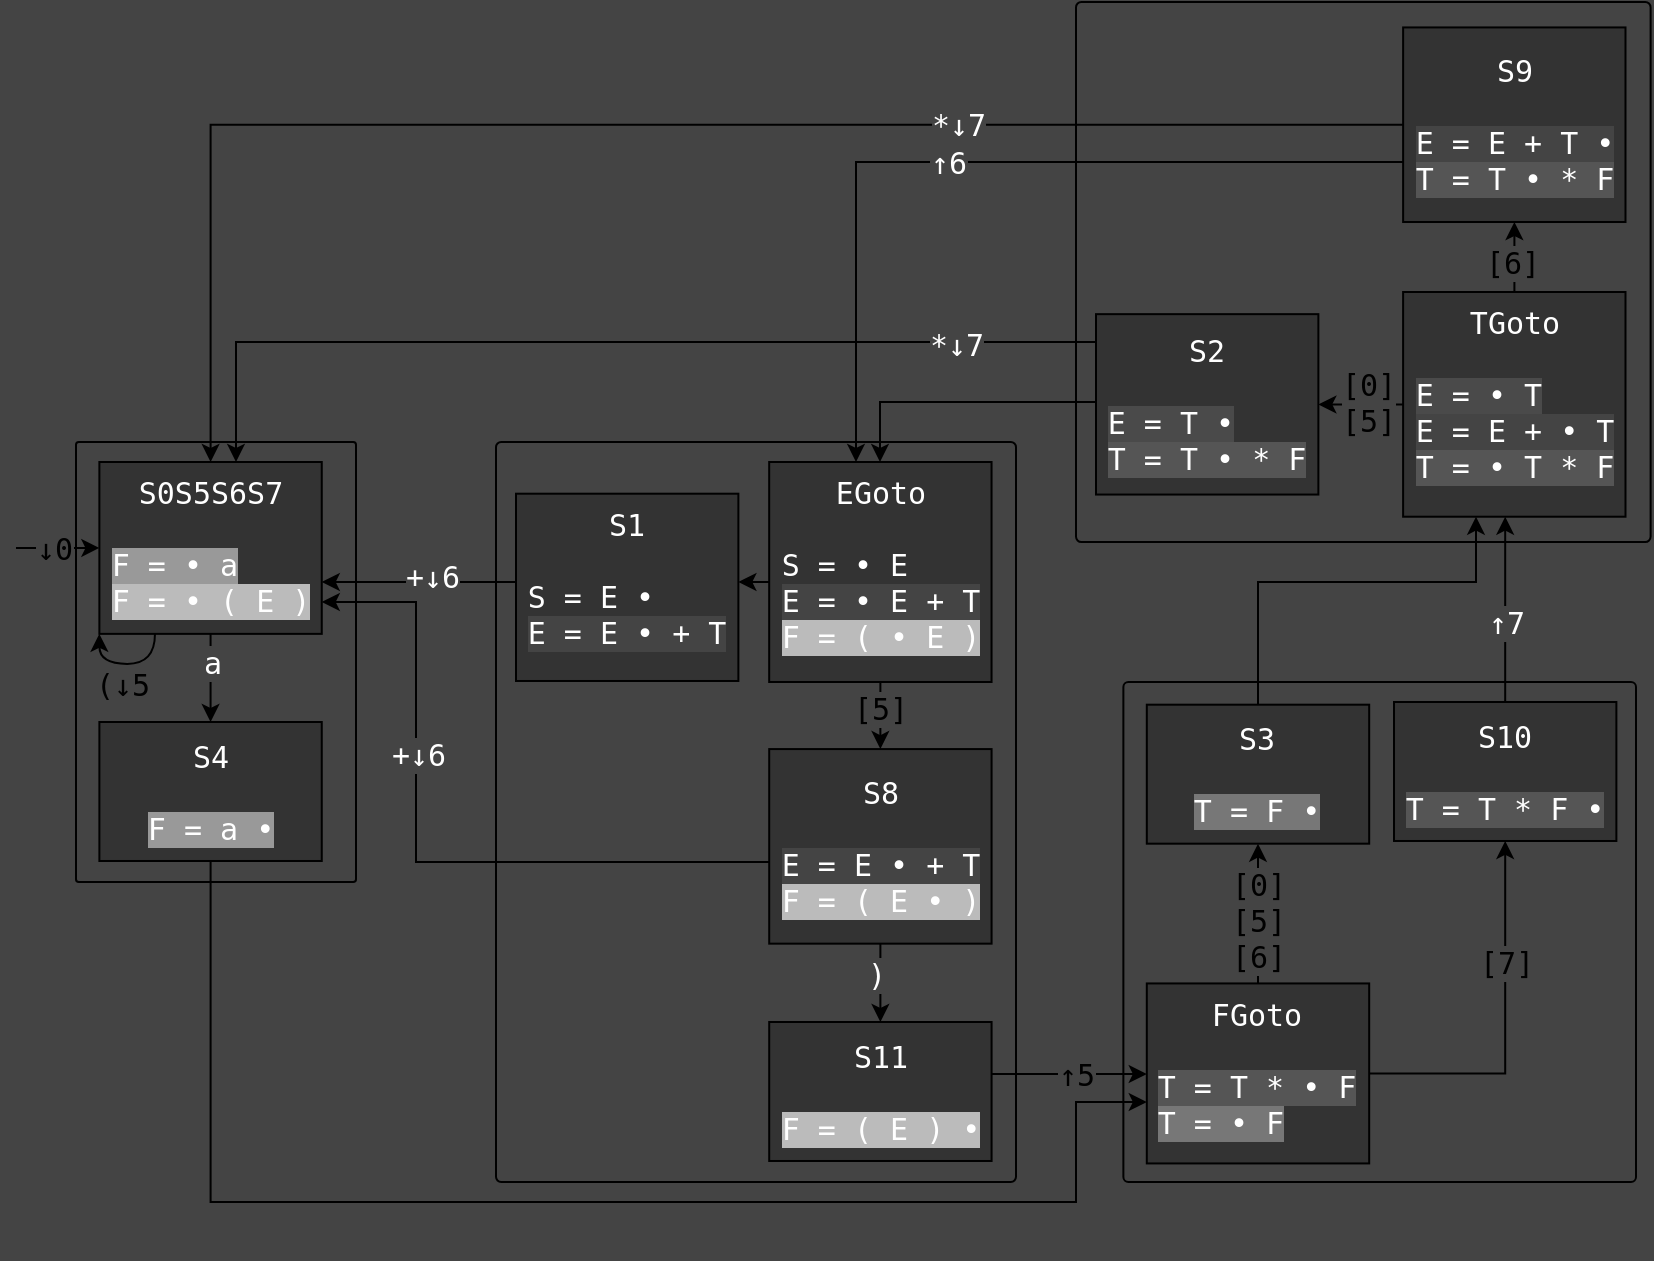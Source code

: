 <mxfile version="24.7.8">
  <diagram name="Page-1" id="OlGZkpxojUD_AP5KmQLQ">
    <mxGraphModel dx="841" dy="853" grid="1" gridSize="10" guides="1" tooltips="1" connect="1" arrows="1" fold="1" page="1" pageScale="1" pageWidth="827" pageHeight="1169" background="#444444" math="0" shadow="0">
      <root>
        <mxCell id="0" />
        <mxCell id="1" parent="0" />
        <mxCell id="a92jCE84k50_WJOV_8VX-12" value="&lt;div style=&quot;font-size: 15px;&quot;&gt;&lt;br&gt;&lt;/div&gt;" style="rounded=1;whiteSpace=wrap;html=1;fontFamily=monospace;spacingLeft=0;fontSize=15;fillColor=none;fontColor=#FFFFFF;arcSize=1;" vertex="1" parent="1">
          <mxGeometry x="40" y="220" width="140" height="220" as="geometry" />
        </mxCell>
        <mxCell id="a92jCE84k50_WJOV_8VX-13" value="&lt;div style=&quot;font-size: 15px;&quot;&gt;&lt;br&gt;&lt;/div&gt;" style="rounded=1;whiteSpace=wrap;html=1;fontFamily=monospace;spacingLeft=0;fontSize=15;fillColor=none;fontColor=#FFFFFF;arcSize=1;" vertex="1" parent="1">
          <mxGeometry x="540" width="287.31" height="270" as="geometry" />
        </mxCell>
        <mxCell id="a92jCE84k50_WJOV_8VX-6" value="&lt;div style=&quot;font-size: 15px;&quot;&gt;&lt;br&gt;&lt;/div&gt;" style="rounded=1;whiteSpace=wrap;html=1;fontFamily=monospace;spacingLeft=0;fontSize=15;fillColor=none;fontColor=#FFFFFF;arcSize=1;" vertex="1" parent="1">
          <mxGeometry x="250" y="220" width="260" height="370" as="geometry" />
        </mxCell>
        <mxCell id="a92jCE84k50_WJOV_8VX-5" value="&lt;div style=&quot;font-size: 15px;&quot;&gt;&lt;br&gt;&lt;/div&gt;" style="rounded=1;whiteSpace=wrap;html=1;fontFamily=monospace;spacingLeft=0;fontSize=15;fillColor=none;fontColor=#FFFFFF;arcSize=1;" vertex="1" parent="1">
          <mxGeometry x="563.69" y="340.0" width="256.31" height="250" as="geometry" />
        </mxCell>
        <mxCell id="v0S2vT5wZ2QxvqDgRi7f-26" style="rounded=0;orthogonalLoop=1;jettySize=auto;html=1;fontFamily=monospace;spacingLeft=0;fontSize=15;fontColor=#FFFFFF;edgeStyle=orthogonalEdgeStyle;" parent="1" target="v0S2vT5wZ2QxvqDgRi7f-2" edge="1" source="v0S2vT5wZ2QxvqDgRi7f-25">
          <mxGeometry relative="1" as="geometry">
            <mxPoint x="162.88" y="284.449" as="targetPoint" />
            <mxPoint x="411.194" y="415.191" as="sourcePoint" />
            <Array as="points">
              <mxPoint x="210" y="430" />
              <mxPoint x="210" y="300" />
            </Array>
          </mxGeometry>
        </mxCell>
        <mxCell id="v0S2vT5wZ2QxvqDgRi7f-31" style="rounded=0;orthogonalLoop=1;jettySize=auto;html=1;exitX=0;exitY=0.5;exitDx=0;exitDy=0;startArrow=classic;startFill=1;endArrow=none;endFill=0;fontFamily=monospace;spacingLeft=0;fontSize=15;fontColor=#FFFFFF;" parent="1" source="v0S2vT5wZ2QxvqDgRi7f-2" edge="1">
          <mxGeometry relative="1" as="geometry">
            <mxPoint x="10" y="273" as="targetPoint" />
          </mxGeometry>
        </mxCell>
        <mxCell id="D5YhWFPBoUQfz6WdXch9-5" value="↓0" style="edgeLabel;html=1;align=center;verticalAlign=middle;resizable=0;points=[];fontFamily=monospace;fontSize=15;fontColor=default;labelBackgroundColor=#444444;fillColor=none;gradientColor=none;" parent="v0S2vT5wZ2QxvqDgRi7f-31" vertex="1" connectable="0">
          <mxGeometry x="0.093" y="1" relative="1" as="geometry">
            <mxPoint y="-1" as="offset" />
          </mxGeometry>
        </mxCell>
        <mxCell id="v0S2vT5wZ2QxvqDgRi7f-12" style="rounded=0;orthogonalLoop=1;jettySize=auto;html=1;fontFamily=monospace;spacingLeft=0;fontSize=15;fontColor=#FFFFFF;edgeStyle=orthogonalEdgeStyle;" parent="1" source="v0S2vT5wZ2QxvqDgRi7f-2" target="v0S2vT5wZ2QxvqDgRi7f-10" edge="1">
          <mxGeometry relative="1" as="geometry">
            <Array as="points">
              <mxPoint x="107" y="380" />
              <mxPoint x="107" y="380" />
            </Array>
          </mxGeometry>
        </mxCell>
        <mxCell id="a92jCE84k50_WJOV_8VX-3" value="a" style="edgeLabel;html=1;align=center;verticalAlign=middle;resizable=0;points=[];rounded=0;spacingLeft=0;fontFamily=monospace;fontSize=15;fontColor=#FFFFFF;labelBackgroundColor=#444444;fillColor=none;gradientColor=none;" vertex="1" connectable="0" parent="v0S2vT5wZ2QxvqDgRi7f-12">
          <mxGeometry x="0.423" y="-1" relative="1" as="geometry">
            <mxPoint x="1" y="-18" as="offset" />
          </mxGeometry>
        </mxCell>
        <mxCell id="v0S2vT5wZ2QxvqDgRi7f-2" value="&lt;div style=&quot;font-size: 15px;&quot;&gt;&lt;div&gt;S0S5S6S7&lt;/div&gt;&lt;div align=&quot;left&quot;&gt;&lt;br&gt;&lt;/div&gt;&lt;div align=&quot;justify&quot;&gt;&lt;span style=&quot;background-color: rgb(153, 153, 153); text-align: center;&quot;&gt;F = • a&lt;/span&gt;&lt;br&gt;&lt;/div&gt;&lt;div align=&quot;justify&quot;&gt;&lt;span style=&quot;background-color: rgb(187, 187, 187); text-align: center;&quot;&gt;F =&amp;nbsp;&lt;/span&gt;&lt;span style=&quot;background-color: rgb(187, 187, 187); text-align: center;&quot;&gt;•&lt;/span&gt;&lt;span style=&quot;background-color: rgb(187, 187, 187); text-align: center;&quot;&gt;&amp;nbsp;&lt;/span&gt;&lt;span style=&quot;background-color: rgb(187, 187, 187); text-align: center;&quot;&gt;( E )&lt;/span&gt;&lt;/div&gt;&lt;/div&gt;" style="rounded=0;whiteSpace=wrap;html=1;fontFamily=monospace;spacingLeft=0;fontSize=15;fillColor=#333333;fontColor=#FFFFFF;verticalAlign=top;" parent="1" vertex="1">
          <mxGeometry x="51.69" y="230" width="111.19" height="85.93" as="geometry" />
        </mxCell>
        <mxCell id="v0S2vT5wZ2QxvqDgRi7f-15" style="rounded=0;orthogonalLoop=1;jettySize=auto;html=1;fontFamily=monospace;spacingLeft=0;fontSize=15;fontColor=#FFFFFF;edgeStyle=orthogonalEdgeStyle;" parent="1" source="v0S2vT5wZ2QxvqDgRi7f-4" target="v0S2vT5wZ2QxvqDgRi7f-2" edge="1">
          <mxGeometry relative="1" as="geometry">
            <mxPoint x="329.661" y="142.933" as="sourcePoint" />
            <mxPoint x="107.286" y="445.43" as="targetPoint" />
            <Array as="points">
              <mxPoint x="250" y="290" />
              <mxPoint x="250" y="290" />
            </Array>
          </mxGeometry>
        </mxCell>
        <mxCell id="v0S2vT5wZ2QxvqDgRi7f-57" value="+↓6" style="edgeLabel;html=1;align=center;verticalAlign=middle;resizable=0;points=[];rotation=0;rounded=0;fontFamily=monospace;spacingLeft=0;fontSize=15;labelBackgroundColor=#444444;fontColor=#FFFFFF;" parent="v0S2vT5wZ2QxvqDgRi7f-15" vertex="1" connectable="0">
          <mxGeometry x="-0.084" relative="1" as="geometry">
            <mxPoint x="2" y="-3" as="offset" />
          </mxGeometry>
        </mxCell>
        <mxCell id="v0S2vT5wZ2QxvqDgRi7f-4" value="&lt;div style=&quot;font-size: 15px;&quot;&gt;S1&lt;/div&gt;&lt;div align=&quot;left&quot; style=&quot;font-size: 15px;&quot;&gt;&lt;br style=&quot;font-size: 15px;&quot;&gt;&lt;/div&gt;&lt;div align=&quot;left&quot; style=&quot;font-size: 15px;&quot;&gt;S = E •&lt;/div&gt;&lt;div align=&quot;left&quot; style=&quot;font-size: 15px;&quot;&gt;&lt;span style=&quot;font-size: 15px; background-color: rgb(68, 68, 68);&quot;&gt;E = E&amp;nbsp;• + T&lt;/span&gt;&lt;/div&gt;" style="rounded=0;whiteSpace=wrap;html=1;fontFamily=monospace;spacingLeft=0;fontSize=15;fillColor=#333333;fontColor=#FFFFFF;verticalAlign=top;" parent="1" vertex="1">
          <mxGeometry x="260" y="245.85" width="111.19" height="93.64" as="geometry" />
        </mxCell>
        <mxCell id="vrU-Wr25Jtnr5T8jxTo--11" style="rounded=0;orthogonalLoop=1;jettySize=auto;html=1;fontFamily=monospace;fontSize=15;fontColor=default;labelBackgroundColor=#444444;resizable=0;edgeStyle=orthogonalEdgeStyle;" parent="1" source="v0S2vT5wZ2QxvqDgRi7f-6" target="vrU-Wr25Jtnr5T8jxTo--9" edge="1">
          <mxGeometry relative="1" as="geometry">
            <Array as="points">
              <mxPoint x="631" y="290" />
              <mxPoint x="740" y="290" />
            </Array>
          </mxGeometry>
        </mxCell>
        <mxCell id="v0S2vT5wZ2QxvqDgRi7f-6" value="&lt;div style=&quot;font-size: 15px;&quot;&gt;S3&lt;/div&gt;&lt;div align=&quot;left&quot; style=&quot;font-size: 15px;&quot;&gt;&lt;br style=&quot;font-size: 15px;&quot;&gt;&lt;/div&gt;&lt;div align=&quot;left&quot; style=&quot;font-size: 15px;&quot;&gt;&lt;span style=&quot;background-color: rgb(119, 119, 119); font-size: 15px;&quot;&gt;T = F •&lt;/span&gt;&lt;/div&gt;" style="rounded=0;whiteSpace=wrap;html=1;fontFamily=monospace;spacingLeft=0;fontSize=15;fillColor=#333333;fontColor=#FFFFFF;" parent="1" vertex="1">
          <mxGeometry x="575.404" y="351.347" width="111.186" height="69.493" as="geometry" />
        </mxCell>
        <mxCell id="v0S2vT5wZ2QxvqDgRi7f-22" style="rounded=0;orthogonalLoop=1;jettySize=auto;html=1;fontFamily=monospace;spacingLeft=0;fontSize=15;fontColor=#FFFFFF;edgeStyle=orthogonalEdgeStyle;" parent="1" source="v0S2vT5wZ2QxvqDgRi7f-8" target="v0S2vT5wZ2QxvqDgRi7f-2" edge="1">
          <mxGeometry relative="1" as="geometry">
            <mxPoint x="311.19" y="182.967" as="targetPoint" />
            <Array as="points">
              <mxPoint x="120" y="170" />
            </Array>
          </mxGeometry>
        </mxCell>
        <mxCell id="vrU-Wr25Jtnr5T8jxTo--18" style="edgeStyle=orthogonalEdgeStyle;shape=connector;rounded=0;orthogonalLoop=1;jettySize=auto;html=1;strokeColor=default;align=center;verticalAlign=middle;fontFamily=monospace;fontSize=15;fontColor=default;labelBackgroundColor=#444444;resizable=0;endArrow=classic;" parent="1" source="v0S2vT5wZ2QxvqDgRi7f-10" target="vrU-Wr25Jtnr5T8jxTo--10" edge="1">
          <mxGeometry relative="1" as="geometry">
            <Array as="points">
              <mxPoint x="107" y="600" />
              <mxPoint x="540" y="600" />
              <mxPoint x="540" y="550" />
            </Array>
          </mxGeometry>
        </mxCell>
        <mxCell id="v0S2vT5wZ2QxvqDgRi7f-10" value="&lt;div style=&quot;font-size: 15px;&quot;&gt;S4&lt;br style=&quot;font-size: 15px;&quot;&gt;&lt;/div&gt;&lt;div align=&quot;left&quot; style=&quot;font-size: 15px;&quot;&gt;&lt;br style=&quot;font-size: 15px;&quot;&gt;&lt;/div&gt;&lt;div align=&quot;left&quot; style=&quot;font-size: 15px;&quot;&gt;&lt;span style=&quot;background-color: rgb(153, 153, 153); font-size: 15px;&quot;&gt;F = a •&lt;/span&gt;&lt;/div&gt;" style="rounded=0;whiteSpace=wrap;html=1;fontFamily=monospace;spacingLeft=0;fontSize=15;fillColor=#333333;fontColor=#FFFFFF;" parent="1" vertex="1">
          <mxGeometry x="51.695" y="359.999" width="111.186" height="69.493" as="geometry" />
        </mxCell>
        <mxCell id="v0S2vT5wZ2QxvqDgRi7f-21" style="rounded=0;orthogonalLoop=1;jettySize=auto;html=1;fontFamily=monospace;spacingLeft=0;fontSize=15;fontColor=#FFFFFF;edgeStyle=orthogonalEdgeStyle;" parent="1" source="v0S2vT5wZ2QxvqDgRi7f-18" target="v0S2vT5wZ2QxvqDgRi7f-2" edge="1">
          <mxGeometry relative="1" as="geometry">
            <mxPoint x="255.595" y="178.83" as="targetPoint" />
          </mxGeometry>
        </mxCell>
        <mxCell id="v0S2vT5wZ2QxvqDgRi7f-50" value="*↓7" style="edgeLabel;html=1;align=center;verticalAlign=middle;resizable=0;points=[];rounded=0;fontFamily=monospace;spacingLeft=0;fontSize=15;fontColor=#FFFFFF;labelBackgroundColor=#444444;" parent="v0S2vT5wZ2QxvqDgRi7f-21" vertex="1" connectable="0">
          <mxGeometry x="-0.655" relative="1" as="geometry">
            <mxPoint x="-92" y="109" as="offset" />
          </mxGeometry>
        </mxCell>
        <mxCell id="a92jCE84k50_WJOV_8VX-2" value="*↓7" style="edgeLabel;html=1;align=center;verticalAlign=middle;resizable=0;points=[];rounded=0;spacingLeft=0;fontFamily=monospace;fontSize=15;fontColor=#FFFFFF;labelBackgroundColor=#444444;fillColor=none;gradientColor=none;" vertex="1" connectable="0" parent="v0S2vT5wZ2QxvqDgRi7f-21">
          <mxGeometry x="0.148" y="2" relative="1" as="geometry">
            <mxPoint x="216" y="-3" as="offset" />
          </mxGeometry>
        </mxCell>
        <mxCell id="vrU-Wr25Jtnr5T8jxTo--26" style="shape=connector;rounded=0;orthogonalLoop=1;jettySize=auto;html=1;strokeColor=default;align=center;verticalAlign=middle;fontFamily=monospace;fontSize=15;fontColor=default;labelBackgroundColor=#444444;resizable=0;endArrow=classic;edgeStyle=orthogonalEdgeStyle;" parent="1" source="v0S2vT5wZ2QxvqDgRi7f-18" target="vrU-Wr25Jtnr5T8jxTo--8" edge="1">
          <mxGeometry relative="1" as="geometry">
            <Array as="points">
              <mxPoint x="430" y="80" />
            </Array>
          </mxGeometry>
        </mxCell>
        <mxCell id="vrU-Wr25Jtnr5T8jxTo--31" value="&lt;span style=&quot;color: rgb(255, 255, 255);&quot;&gt;↑6&lt;/span&gt;" style="edgeLabel;html=1;align=center;verticalAlign=middle;resizable=0;points=[];fontFamily=monospace;fontSize=15;fontColor=default;labelBackgroundColor=#444444;fillColor=none;gradientColor=none;" parent="vrU-Wr25Jtnr5T8jxTo--26" vertex="1" connectable="0">
          <mxGeometry x="-0.265" y="3" relative="1" as="geometry">
            <mxPoint x="-72" y="-3" as="offset" />
          </mxGeometry>
        </mxCell>
        <mxCell id="v0S2vT5wZ2QxvqDgRi7f-18" value="&lt;div style=&quot;font-size: 15px;&quot;&gt;S9&lt;/div&gt;&lt;div align=&quot;left&quot; style=&quot;font-size: 15px;&quot;&gt;&lt;br style=&quot;font-size: 15px;&quot;&gt;&lt;/div&gt;&lt;div align=&quot;left&quot; style=&quot;font-size: 15px;&quot;&gt;&lt;span style=&quot;font-size: 15px; background-color: rgb(68, 68, 68);&quot;&gt;E = E + T •&lt;/span&gt;&lt;/div&gt;&lt;div align=&quot;left&quot; style=&quot;font-size: 15px;&quot;&gt;&lt;span style=&quot;background-color: rgb(85, 85, 85); font-size: 15px;&quot;&gt;T = T&amp;nbsp;• * F&lt;/span&gt;&lt;/div&gt;" style="rounded=0;whiteSpace=wrap;html=1;fontFamily=monospace;spacingLeft=0;fontSize=15;fillColor=#333333;fontColor=#FFFFFF;" parent="1" vertex="1">
          <mxGeometry x="703.564" y="12.713" width="111.186" height="97.29" as="geometry" />
        </mxCell>
        <mxCell id="vrU-Wr25Jtnr5T8jxTo--12" style="rounded=0;orthogonalLoop=1;jettySize=auto;html=1;fontFamily=monospace;fontSize=15;fontColor=default;labelBackgroundColor=#444444;resizable=0;edgeStyle=orthogonalEdgeStyle;" parent="1" source="v0S2vT5wZ2QxvqDgRi7f-23" target="vrU-Wr25Jtnr5T8jxTo--9" edge="1">
          <mxGeometry relative="1" as="geometry">
            <Array as="points">
              <mxPoint x="771" y="196" />
            </Array>
          </mxGeometry>
        </mxCell>
        <mxCell id="vrU-Wr25Jtnr5T8jxTo--13" value="&lt;span style=&quot;color: rgb(255, 255, 255);&quot;&gt;↑7&lt;/span&gt;" style="edgeLabel;html=1;align=center;verticalAlign=middle;resizable=0;points=[];fontFamily=monospace;fontSize=15;fontColor=default;labelBackgroundColor=#444444;fillColor=none;gradientColor=none;" parent="vrU-Wr25Jtnr5T8jxTo--12" vertex="1" connectable="0">
          <mxGeometry x="-0.023" y="1" relative="1" as="geometry">
            <mxPoint x="1" y="5" as="offset" />
          </mxGeometry>
        </mxCell>
        <mxCell id="v0S2vT5wZ2QxvqDgRi7f-23" value="&lt;div style=&quot;font-size: 15px;&quot;&gt;S10&lt;/div&gt;&lt;div align=&quot;left&quot; style=&quot;font-size: 15px;&quot;&gt;&lt;br style=&quot;font-size: 15px;&quot;&gt;&lt;/div&gt;&lt;div align=&quot;left&quot; style=&quot;font-size: 15px;&quot;&gt;&lt;span style=&quot;background-color: rgb(85, 85, 85); font-size: 15px;&quot;&gt;T = T * F •&lt;/span&gt;&lt;/div&gt;" style="rounded=0;whiteSpace=wrap;html=1;fontFamily=monospace;spacingLeft=0;fontSize=15;fillColor=#333333;fontColor=#FFFFFF;" parent="1" vertex="1">
          <mxGeometry x="699.004" y="349.996" width="111.186" height="69.493" as="geometry" />
        </mxCell>
        <mxCell id="v0S2vT5wZ2QxvqDgRi7f-29" style="rounded=0;orthogonalLoop=1;jettySize=auto;html=1;fontFamily=monospace;spacingLeft=0;fontSize=15;fontColor=#FFFFFF;" parent="1" source="v0S2vT5wZ2QxvqDgRi7f-25" target="v0S2vT5wZ2QxvqDgRi7f-28" edge="1">
          <mxGeometry relative="1" as="geometry" />
        </mxCell>
        <mxCell id="v0S2vT5wZ2QxvqDgRi7f-45" value=")" style="edgeLabel;html=1;align=center;verticalAlign=middle;resizable=0;points=[];rounded=0;fontFamily=monospace;spacingLeft=0;fontSize=15;labelBackgroundColor=#444444;fontColor=#FFFFFF;" parent="v0S2vT5wZ2QxvqDgRi7f-29" vertex="1" connectable="0">
          <mxGeometry x="0.059" y="-2" relative="1" as="geometry">
            <mxPoint y="-6" as="offset" />
          </mxGeometry>
        </mxCell>
        <mxCell id="v0S2vT5wZ2QxvqDgRi7f-25" value="&lt;div style=&quot;font-size: 15px;&quot;&gt;S8&lt;/div&gt;&lt;div align=&quot;left&quot; style=&quot;font-size: 15px;&quot;&gt;&lt;br style=&quot;font-size: 15px;&quot;&gt;&lt;/div&gt;&lt;div align=&quot;left&quot; style=&quot;font-size: 15px;&quot;&gt;&lt;span style=&quot;font-size: 15px; background-color: rgb(68, 68, 68);&quot;&gt;E = E • + T&lt;/span&gt;&lt;/div&gt;&lt;div align=&quot;left&quot; style=&quot;font-size: 15px;&quot;&gt;&lt;span style=&quot;background-color: rgb(187, 187, 187); font-size: 15px;&quot;&gt;F = ( E • )&lt;/span&gt;&lt;/div&gt;" style="rounded=0;whiteSpace=wrap;html=1;fontFamily=monospace;spacingLeft=0;fontSize=15;fillColor=#333333;fontColor=#FFFFFF;" parent="1" vertex="1">
          <mxGeometry x="386.604" y="373.54" width="111.186" height="97.29" as="geometry" />
        </mxCell>
        <mxCell id="vrU-Wr25Jtnr5T8jxTo--23" style="edgeStyle=orthogonalEdgeStyle;shape=connector;rounded=0;orthogonalLoop=1;jettySize=auto;html=1;strokeColor=default;align=center;verticalAlign=middle;fontFamily=monospace;fontSize=15;fontColor=default;labelBackgroundColor=#444444;resizable=0;endArrow=classic;" parent="1" source="v0S2vT5wZ2QxvqDgRi7f-28" target="vrU-Wr25Jtnr5T8jxTo--10" edge="1">
          <mxGeometry relative="1" as="geometry">
            <Array as="points">
              <mxPoint x="520" y="536" />
              <mxPoint x="520" y="536" />
            </Array>
          </mxGeometry>
        </mxCell>
        <mxCell id="vrU-Wr25Jtnr5T8jxTo--24" value="↑5" style="edgeLabel;html=1;align=center;verticalAlign=middle;resizable=0;points=[];fontFamily=monospace;fontSize=15;fontColor=default;labelBackgroundColor=#444444;fillColor=none;gradientColor=none;" parent="vrU-Wr25Jtnr5T8jxTo--23" vertex="1" connectable="0">
          <mxGeometry x="-0.458" y="1" relative="1" as="geometry">
            <mxPoint x="21" y="1" as="offset" />
          </mxGeometry>
        </mxCell>
        <mxCell id="v0S2vT5wZ2QxvqDgRi7f-28" value="&lt;div style=&quot;font-size: 15px;&quot;&gt;S11&lt;/div&gt;&lt;div style=&quot;font-size: 15px;&quot;&gt;&lt;br style=&quot;font-size: 15px;&quot;&gt;&lt;/div&gt;&lt;div style=&quot;font-size: 15px;&quot;&gt;&lt;span style=&quot;background-color: rgb(187, 187, 187); font-size: 15px;&quot;&gt;F = ( E ) •&lt;/span&gt;&lt;/div&gt;" style="rounded=0;whiteSpace=wrap;html=1;fontFamily=monospace;spacingLeft=0;fontSize=15;fillColor=#333333;fontColor=#FFFFFF;" parent="1" vertex="1">
          <mxGeometry x="386.604" y="509.997" width="111.186" height="69.493" as="geometry" />
        </mxCell>
        <mxCell id="gB1rVrgZz3g_MNc3vz3Z-6" style="edgeStyle=orthogonalEdgeStyle;shape=connector;rounded=0;orthogonalLoop=1;jettySize=auto;html=1;strokeColor=default;align=center;verticalAlign=middle;fontFamily=monospace;fontSize=15;fontColor=default;labelBackgroundColor=#444444;resizable=0;endArrow=classic;" parent="1" source="v0S2vT5wZ2QxvqDgRi7f-8" target="vrU-Wr25Jtnr5T8jxTo--8" edge="1">
          <mxGeometry relative="1" as="geometry">
            <Array as="points">
              <mxPoint x="442" y="200" />
            </Array>
          </mxGeometry>
        </mxCell>
        <mxCell id="v0S2vT5wZ2QxvqDgRi7f-8" value="&lt;div style=&quot;font-size: 15px;&quot;&gt;S2&lt;/div&gt;&lt;div align=&quot;left&quot; style=&quot;font-size: 15px;&quot;&gt;&lt;br style=&quot;font-size: 15px;&quot;&gt;&lt;/div&gt;&lt;div align=&quot;left&quot; style=&quot;font-size: 15px;&quot;&gt;&lt;span style=&quot;text-align: center; background-color: rgb(74, 74, 74);&quot;&gt;E = T&lt;/span&gt;&lt;span style=&quot;text-align: center; background-color: rgb(74, 74, 74);&quot;&gt;&amp;nbsp;&lt;/span&gt;&lt;span style=&quot;text-align: center; background-color: rgb(74, 74, 74);&quot;&gt;•&lt;/span&gt;&lt;br&gt;&lt;/div&gt;&lt;div align=&quot;left&quot; style=&quot;font-size: 15px;&quot;&gt;&lt;span style=&quot;background-color: rgb(85, 85, 85); font-size: 15px;&quot;&gt;T = T • * F&lt;/span&gt;&lt;/div&gt;" style="rounded=0;whiteSpace=wrap;html=1;fontFamily=monospace;spacingLeft=0;fontSize=15;fillColor=#333333;fontColor=#FFFFFF;" parent="1" vertex="1">
          <mxGeometry x="550.0" y="156.08" width="111.19" height="90.2" as="geometry" />
        </mxCell>
        <mxCell id="vrU-Wr25Jtnr5T8jxTo--27" style="edgeStyle=none;shape=connector;rounded=0;orthogonalLoop=1;jettySize=auto;html=1;strokeColor=default;align=center;verticalAlign=middle;fontFamily=monospace;fontSize=15;fontColor=default;labelBackgroundColor=#444444;resizable=0;endArrow=classic;" parent="1" source="vrU-Wr25Jtnr5T8jxTo--8" target="v0S2vT5wZ2QxvqDgRi7f-25" edge="1">
          <mxGeometry relative="1" as="geometry" />
        </mxCell>
        <mxCell id="vrU-Wr25Jtnr5T8jxTo--29" value="[5]" style="edgeLabel;html=1;align=center;verticalAlign=middle;resizable=0;points=[];fontFamily=monospace;fontSize=15;fontColor=default;labelBackgroundColor=#444444;fillColor=none;gradientColor=none;" parent="vrU-Wr25Jtnr5T8jxTo--27" vertex="1" connectable="0">
          <mxGeometry x="0.195" y="2" relative="1" as="geometry">
            <mxPoint x="-2" y="-7" as="offset" />
          </mxGeometry>
        </mxCell>
        <mxCell id="vrU-Wr25Jtnr5T8jxTo--28" style="edgeStyle=orthogonalEdgeStyle;shape=connector;rounded=0;orthogonalLoop=1;jettySize=auto;html=1;strokeColor=default;align=center;verticalAlign=middle;fontFamily=monospace;fontSize=15;fontColor=default;labelBackgroundColor=#444444;resizable=0;endArrow=classic;" parent="1" source="vrU-Wr25Jtnr5T8jxTo--8" target="v0S2vT5wZ2QxvqDgRi7f-4" edge="1">
          <mxGeometry relative="1" as="geometry">
            <Array as="points">
              <mxPoint x="375.4" y="290" />
              <mxPoint x="375.4" y="290" />
            </Array>
          </mxGeometry>
        </mxCell>
        <mxCell id="vrU-Wr25Jtnr5T8jxTo--30" value="[0]" style="edgeLabel;html=1;align=center;verticalAlign=middle;resizable=0;points=[];fontFamily=monospace;fontSize=15;fontColor=default;labelBackgroundColor=#444444;fillColor=none;gradientColor=none;" parent="vrU-Wr25Jtnr5T8jxTo--28" vertex="1" connectable="0">
          <mxGeometry x="-0.272" y="-1" relative="1" as="geometry">
            <mxPoint x="63" y="-22" as="offset" />
          </mxGeometry>
        </mxCell>
        <mxCell id="vrU-Wr25Jtnr5T8jxTo--8" value="&lt;div style=&quot;font-size: 15px;&quot;&gt;&lt;div&gt;EGoto&lt;/div&gt;&lt;div align=&quot;left&quot;&gt;&lt;br&gt;&lt;/div&gt;&lt;div align=&quot;justify&quot;&gt;&lt;div style=&quot;text-align: left;&quot;&gt;S = • E&lt;/div&gt;&lt;/div&gt;&lt;div align=&quot;justify&quot;&gt;&lt;span style=&quot;background-color: rgb(68, 68, 68);&quot;&gt;E = • E + T&lt;/span&gt;&lt;/div&gt;&lt;div align=&quot;justify&quot;&gt;&lt;span style=&quot;background-color: rgb(187, 187, 187); text-align: center;&quot;&gt;F = ( • E )&lt;/span&gt;&lt;br&gt;&lt;/div&gt;&lt;/div&gt;" style="rounded=0;whiteSpace=wrap;html=1;fontFamily=monospace;spacingLeft=0;fontSize=15;fillColor=#333333;fontColor=#FFFFFF;verticalAlign=top;" parent="1" vertex="1">
          <mxGeometry x="386.59" y="230" width="111.19" height="110" as="geometry" />
        </mxCell>
        <mxCell id="vrU-Wr25Jtnr5T8jxTo--14" style="rounded=0;orthogonalLoop=1;jettySize=auto;html=1;fontFamily=monospace;fontSize=15;fontColor=default;labelBackgroundColor=#444444;resizable=0;edgeStyle=orthogonalEdgeStyle;" parent="1" source="vrU-Wr25Jtnr5T8jxTo--9" target="v0S2vT5wZ2QxvqDgRi7f-18" edge="1">
          <mxGeometry relative="1" as="geometry">
            <Array as="points" />
          </mxGeometry>
        </mxCell>
        <mxCell id="vrU-Wr25Jtnr5T8jxTo--15" value="[6]" style="edgeLabel;html=1;align=center;verticalAlign=middle;resizable=0;points=[];fontFamily=monospace;fontSize=15;fontColor=default;labelBackgroundColor=#444444;fillColor=none;gradientColor=none;" parent="vrU-Wr25Jtnr5T8jxTo--14" vertex="1" connectable="0">
          <mxGeometry x="-0.703" y="2" relative="1" as="geometry">
            <mxPoint x="1" y="-9" as="offset" />
          </mxGeometry>
        </mxCell>
        <mxCell id="vrU-Wr25Jtnr5T8jxTo--16" style="rounded=0;orthogonalLoop=1;jettySize=auto;html=1;fontFamily=monospace;fontSize=15;fontColor=default;labelBackgroundColor=#444444;resizable=0;edgeStyle=orthogonalEdgeStyle;" parent="1" source="vrU-Wr25Jtnr5T8jxTo--9" target="v0S2vT5wZ2QxvqDgRi7f-8" edge="1">
          <mxGeometry relative="1" as="geometry">
            <Array as="points">
              <mxPoint x="690" y="201" />
              <mxPoint x="690" y="201" />
            </Array>
          </mxGeometry>
        </mxCell>
        <mxCell id="vrU-Wr25Jtnr5T8jxTo--17" value="[0]&lt;br&gt;[5]" style="edgeLabel;html=1;align=center;verticalAlign=middle;resizable=0;points=[];fontFamily=monospace;fontSize=15;fontColor=default;labelBackgroundColor=#444444;fillColor=none;gradientColor=none;" parent="vrU-Wr25Jtnr5T8jxTo--16" vertex="1" connectable="0">
          <mxGeometry x="-0.387" y="-3" relative="1" as="geometry">
            <mxPoint x="-5" y="2" as="offset" />
          </mxGeometry>
        </mxCell>
        <mxCell id="vrU-Wr25Jtnr5T8jxTo--9" value="&lt;div style=&quot;font-size: 15px;&quot;&gt;&lt;div&gt;TGoto&lt;/div&gt;&lt;div align=&quot;left&quot;&gt;&lt;br&gt;&lt;/div&gt;&lt;div align=&quot;justify&quot;&gt;&lt;span style=&quot;background-color: rgb(74, 74, 74); text-align: left;&quot;&gt;E = • T&lt;/span&gt;&lt;br&gt;&lt;/div&gt;&lt;div align=&quot;justify&quot;&gt;&lt;div align=&quot;left&quot;&gt;&lt;span style=&quot;background-color: rgb(68, 68, 68);&quot;&gt;E = E + • T&lt;/span&gt;&lt;/div&gt;&lt;/div&gt;&lt;div align=&quot;justify&quot;&gt;&lt;span style=&quot;background-color: rgb(85, 85, 85);&quot;&gt;T = • T * F&lt;/span&gt;&lt;/div&gt;&lt;div align=&quot;justify&quot;&gt;&lt;br&gt;&lt;/div&gt;&lt;/div&gt;" style="rounded=0;whiteSpace=wrap;html=1;fontFamily=monospace;spacingLeft=0;fontSize=15;fillColor=#333333;fontColor=#FFFFFF;verticalAlign=top;" parent="1" vertex="1">
          <mxGeometry x="703.56" y="145" width="111.19" height="112.36" as="geometry" />
        </mxCell>
        <mxCell id="vrU-Wr25Jtnr5T8jxTo--19" style="edgeStyle=orthogonalEdgeStyle;shape=connector;rounded=0;orthogonalLoop=1;jettySize=auto;html=1;strokeColor=default;align=center;verticalAlign=middle;fontFamily=monospace;fontSize=15;fontColor=default;labelBackgroundColor=#444444;resizable=0;endArrow=classic;" parent="1" source="vrU-Wr25Jtnr5T8jxTo--10" target="v0S2vT5wZ2QxvqDgRi7f-23" edge="1">
          <mxGeometry relative="1" as="geometry" />
        </mxCell>
        <mxCell id="vrU-Wr25Jtnr5T8jxTo--20" value="[7]" style="edgeLabel;html=1;align=center;verticalAlign=middle;resizable=0;points=[];fontFamily=monospace;fontSize=15;fontColor=default;labelBackgroundColor=#444444;fillColor=none;gradientColor=none;" parent="vrU-Wr25Jtnr5T8jxTo--19" vertex="1" connectable="0">
          <mxGeometry x="-0.446" y="-1" relative="1" as="geometry">
            <mxPoint x="17" y="-57" as="offset" />
          </mxGeometry>
        </mxCell>
        <mxCell id="vrU-Wr25Jtnr5T8jxTo--21" style="edgeStyle=none;shape=connector;rounded=0;orthogonalLoop=1;jettySize=auto;html=1;strokeColor=default;align=center;verticalAlign=middle;fontFamily=monospace;fontSize=15;fontColor=default;labelBackgroundColor=#444444;resizable=0;endArrow=classic;" parent="1" source="vrU-Wr25Jtnr5T8jxTo--10" target="v0S2vT5wZ2QxvqDgRi7f-6" edge="1">
          <mxGeometry relative="1" as="geometry">
            <Array as="points" />
          </mxGeometry>
        </mxCell>
        <mxCell id="vrU-Wr25Jtnr5T8jxTo--22" value="[0]&lt;div&gt;[5]&lt;/div&gt;&lt;div&gt;[6]&lt;/div&gt;" style="edgeLabel;html=1;align=center;verticalAlign=middle;resizable=0;points=[];fontFamily=monospace;fontSize=15;fontColor=default;labelBackgroundColor=#444444;fillColor=none;gradientColor=none;" parent="vrU-Wr25Jtnr5T8jxTo--21" vertex="1" connectable="0">
          <mxGeometry x="-0.652" y="2" relative="1" as="geometry">
            <mxPoint x="2" y="-20" as="offset" />
          </mxGeometry>
        </mxCell>
        <mxCell id="vrU-Wr25Jtnr5T8jxTo--10" value="&lt;div style=&quot;font-size: 15px;&quot;&gt;&lt;div&gt;FGoto&lt;/div&gt;&lt;div align=&quot;left&quot;&gt;&lt;br&gt;&lt;/div&gt;&lt;div align=&quot;justify&quot;&gt;&lt;span style=&quot;text-align: -webkit-left; background-color: rgb(85, 85, 85);&quot;&gt;T = T * • F&lt;/span&gt;&lt;span style=&quot;background-color: rgb(119, 119, 119); text-align: center;&quot;&gt;&lt;br&gt;&lt;/span&gt;&lt;/div&gt;&lt;div align=&quot;justify&quot;&gt;&lt;span style=&quot;background-color: rgb(119, 119, 119); text-align: center;&quot;&gt;T = • F&lt;/span&gt;&lt;br&gt;&lt;/div&gt;&lt;div align=&quot;justify&quot;&gt;&lt;br&gt;&lt;/div&gt;&lt;/div&gt;" style="rounded=0;whiteSpace=wrap;html=1;fontFamily=monospace;spacingLeft=0;fontSize=15;fillColor=#333333;fontColor=#FFFFFF;verticalAlign=top;" parent="1" vertex="1">
          <mxGeometry x="575.4" y="490.72" width="111.19" height="90" as="geometry" />
        </mxCell>
        <mxCell id="D5YhWFPBoUQfz6WdXch9-1" style="edgeStyle=orthogonalEdgeStyle;shape=connector;rounded=0;orthogonalLoop=1;jettySize=auto;html=1;exitX=0.25;exitY=1;exitDx=0;exitDy=0;strokeColor=default;align=center;verticalAlign=middle;fontFamily=monospace;fontSize=15;fontColor=default;labelBackgroundColor=#444444;resizable=0;endArrow=classic;curved=1;entryX=0;entryY=1;entryDx=0;entryDy=0;" parent="1" source="v0S2vT5wZ2QxvqDgRi7f-2" target="v0S2vT5wZ2QxvqDgRi7f-2" edge="1">
          <mxGeometry relative="1" as="geometry">
            <mxPoint x="51.69" y="316.27" as="targetPoint" />
            <Array as="points">
              <mxPoint x="80" y="330.94" />
              <mxPoint x="52" y="330.94" />
            </Array>
            <mxPoint x="78.69" y="316.27" as="sourcePoint" />
          </mxGeometry>
        </mxCell>
        <mxCell id="D5YhWFPBoUQfz6WdXch9-2" value="(↓5" style="edgeLabel;html=1;align=center;verticalAlign=middle;resizable=0;points=[];fontFamily=monospace;fontSize=15;fontColor=default;labelBackgroundColor=#444444;fillColor=none;gradientColor=none;" parent="D5YhWFPBoUQfz6WdXch9-1" vertex="1" connectable="0">
          <mxGeometry x="-0.006" y="1" relative="1" as="geometry">
            <mxPoint x="-3" y="9" as="offset" />
          </mxGeometry>
        </mxCell>
        <mxCell id="a92jCE84k50_WJOV_8VX-4" style="edgeStyle=orthogonalEdgeStyle;rounded=0;orthogonalLoop=1;jettySize=auto;html=1;exitX=0.5;exitY=1;exitDx=0;exitDy=0;fontFamily=monospace;fontSize=15;fontColor=#FFFFFF;labelBackgroundColor=#444444;resizable=0;" edge="1" parent="1">
          <mxGeometry relative="1" as="geometry">
            <mxPoint x="443.7" y="620" as="sourcePoint" />
            <mxPoint x="443.7" y="620" as="targetPoint" />
          </mxGeometry>
        </mxCell>
        <mxCell id="a92jCE84k50_WJOV_8VX-7" value="+↓6" style="edgeLabel;html=1;align=center;verticalAlign=middle;resizable=0;points=[];rotation=0;rounded=0;fontFamily=monospace;spacingLeft=0;fontSize=15;labelBackgroundColor=#444444;fontColor=#FFFFFF;" vertex="1" connectable="0" parent="1">
          <mxGeometry x="220.005" y="360" as="geometry">
            <mxPoint x="-9" y="16" as="offset" />
          </mxGeometry>
        </mxCell>
      </root>
    </mxGraphModel>
  </diagram>
</mxfile>
